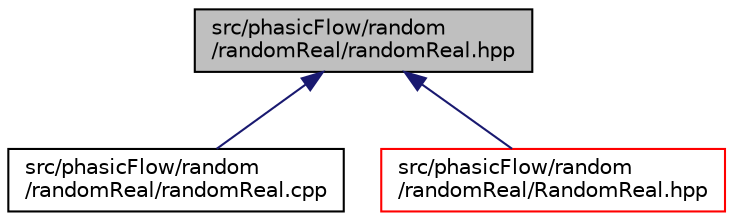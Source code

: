 digraph "src/phasicFlow/random/randomReal/randomReal.hpp"
{
 // LATEX_PDF_SIZE
  edge [fontname="Helvetica",fontsize="10",labelfontname="Helvetica",labelfontsize="10"];
  node [fontname="Helvetica",fontsize="10",shape=record];
  Node1 [label="src/phasicFlow/random\l/randomReal/randomReal.hpp",height=0.2,width=0.4,color="black", fillcolor="grey75", style="filled", fontcolor="black",tooltip=" "];
  Node1 -> Node2 [dir="back",color="midnightblue",fontsize="10",style="solid",fontname="Helvetica"];
  Node2 [label="src/phasicFlow/random\l/randomReal/randomReal.cpp",height=0.2,width=0.4,color="black", fillcolor="white", style="filled",URL="$randomReal_8cpp.html",tooltip=" "];
  Node1 -> Node3 [dir="back",color="midnightblue",fontsize="10",style="solid",fontname="Helvetica"];
  Node3 [label="src/phasicFlow/random\l/randomReal/RandomReal.hpp",height=0.2,width=0.4,color="red", fillcolor="white", style="filled",URL="$RandomReal_8hpp.html",tooltip=" "];
}
